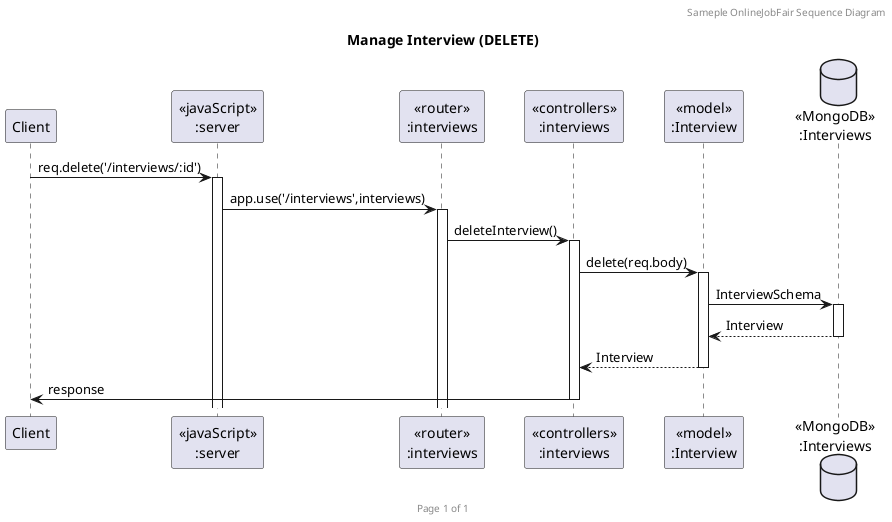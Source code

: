 @startuml Manage Interview (DELETE)

header Sameple OnlineJobFair Sequence Diagram
footer Page %page% of %lastpage%
title "Manage Interview (DELETE)"

participant "Client" as client
participant "<<javaScript>>\n:server" as server
participant "<<router>>\n:interviews" as routerInterviews
participant "<<controllers>>\n:interviews" as controllersInterviews
participant "<<model>>\n:Interview" as modelInterview
database "<<MongoDB>>\n:Interviews" as InterviewsDatabase

client->server ++:req.delete('/interviews/:id')
server->routerInterviews ++:app.use('/interviews',interviews)
routerInterviews -> controllersInterviews ++:deleteInterview()
controllersInterviews->modelInterview ++:delete(req.body)
modelInterview ->InterviewsDatabase ++: InterviewSchema
InterviewsDatabase --> modelInterview --: Interview
controllersInterviews <-- modelInterview --:Interview
controllersInterviews->client --:response

@enduml
